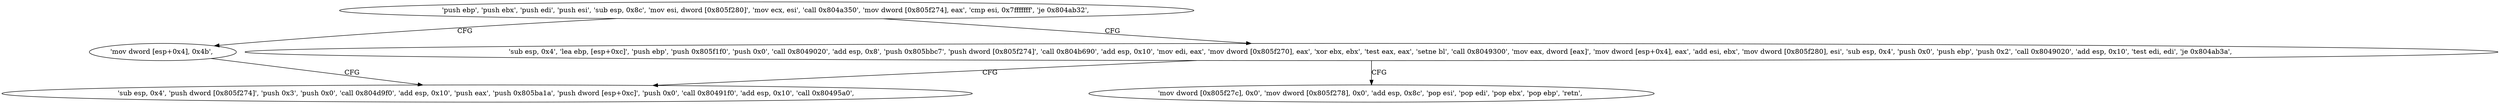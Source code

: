 digraph "func" {
"134523536" [label = "'push ebp', 'push ebx', 'push edi', 'push esi', 'sub esp, 0x8c', 'mov esi, dword [0x805f280]', 'mov ecx, esi', 'call 0x804a350', 'mov dword [0x805f274], eax', 'cmp esi, 0x7fffffff', 'je 0x804ab32', " ]
"134523698" [label = "'mov dword [esp+0x4], 0x4b', " ]
"134523572" [label = "'sub esp, 0x4', 'lea ebp, [esp+0xc]', 'push ebp', 'push 0x805f1f0', 'push 0x0', 'call 0x8049020', 'add esp, 0x8', 'push 0x805bbc7', 'push dword [0x805f274]', 'call 0x804b690', 'add esp, 0x10', 'mov edi, eax', 'mov dword [0x805f270], eax', 'xor ebx, ebx', 'test eax, eax', 'setne bl', 'call 0x8049300', 'mov eax, dword [eax]', 'mov dword [esp+0x4], eax', 'add esi, ebx', 'mov dword [0x805f280], esi', 'sub esp, 0x4', 'push 0x0', 'push ebp', 'push 0x2', 'call 0x8049020', 'add esp, 0x10', 'test edi, edi', 'je 0x804ab3a', " ]
"134523706" [label = "'sub esp, 0x4', 'push dword [0x805f274]', 'push 0x3', 'push 0x0', 'call 0x804d9f0', 'add esp, 0x10', 'push eax', 'push 0x805ba1a', 'push dword [esp+0xc]', 'push 0x0', 'call 0x80491f0', 'add esp, 0x10', 'call 0x80495a0', " ]
"134523667" [label = "'mov dword [0x805f27c], 0x0', 'mov dword [0x805f278], 0x0', 'add esp, 0x8c', 'pop esi', 'pop edi', 'pop ebx', 'pop ebp', 'retn', " ]
"134523536" -> "134523698" [ label = "CFG" ]
"134523536" -> "134523572" [ label = "CFG" ]
"134523698" -> "134523706" [ label = "CFG" ]
"134523572" -> "134523706" [ label = "CFG" ]
"134523572" -> "134523667" [ label = "CFG" ]
}
